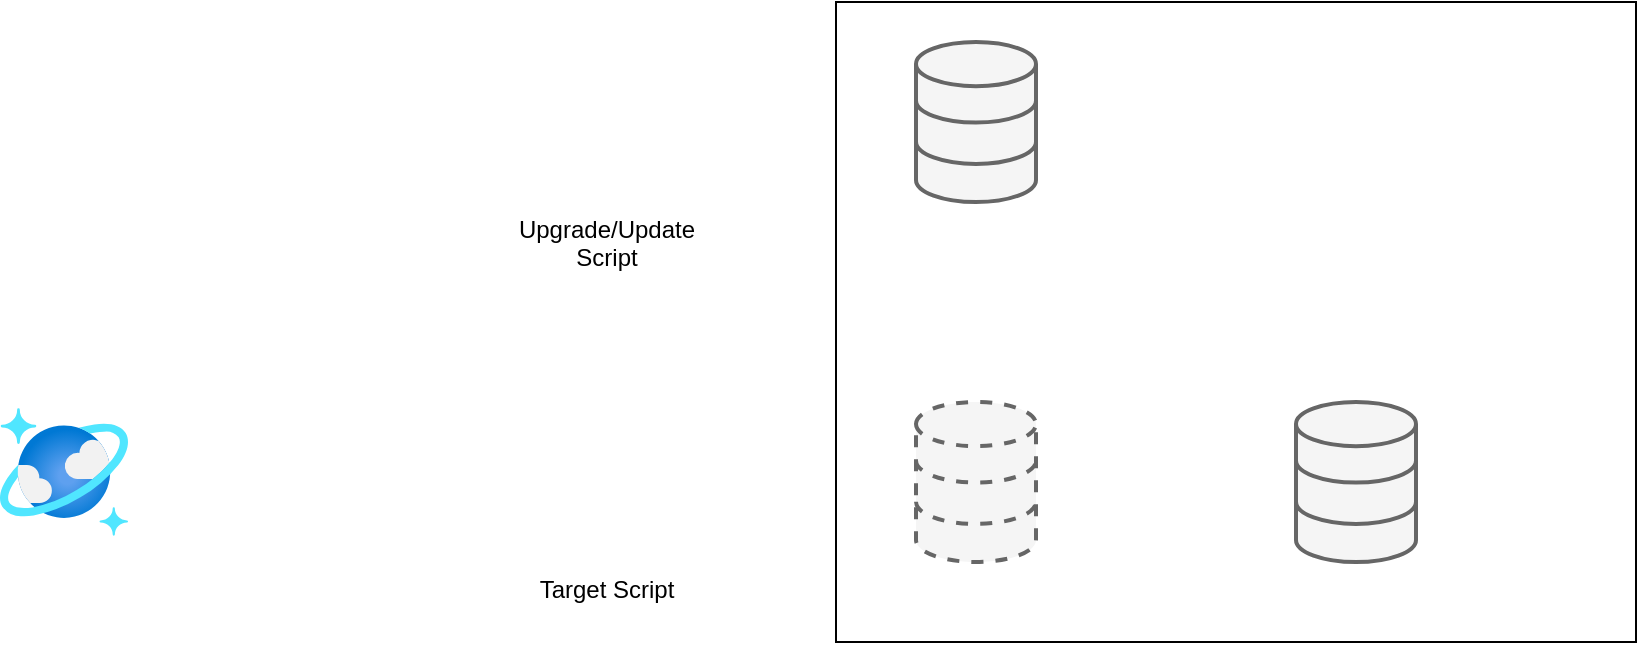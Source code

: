 <mxfile version="13.7.8" type="embed"><diagram id="WfzW5ZzGW8mo0k4IsjiU" name="Page-1"><mxGraphModel dx="1426" dy="826" grid="1" gridSize="10" guides="1" tooltips="1" connect="1" arrows="1" fold="1" page="1" pageScale="1" pageWidth="827" pageHeight="1169" math="0" shadow="0"><root><mxCell id="0"/><mxCell id="1" parent="0"/><mxCell id="uCUMXW8z5sfLP9XCJN7w-22" value="" style="rounded=0;whiteSpace=wrap;html=1;" vertex="1" parent="1"><mxGeometry x="450" y="60" width="400" height="320" as="geometry"/></mxCell><mxCell id="uCUMXW8z5sfLP9XCJN7w-1" value="Upgrade/Update &lt;br&gt;Script" style="shape=image;html=1;verticalAlign=top;verticalLabelPosition=bottom;labelBackgroundColor=#ffffff;imageAspect=0;aspect=fixed;image=https://cdn1.iconfinder.com/data/icons/hawcons/32/699597-icon-89-document-file-sql-128.png" vertex="1" parent="1"><mxGeometry x="290" y="70" width="90" height="90" as="geometry"/></mxCell><mxCell id="uCUMXW8z5sfLP9XCJN7w-2" value="Target Script" style="shape=image;html=1;verticalAlign=top;verticalLabelPosition=bottom;labelBackgroundColor=#ffffff;imageAspect=0;aspect=fixed;image=https://cdn1.iconfinder.com/data/icons/hawcons/32/699597-icon-89-document-file-sql-128.png" vertex="1" parent="1"><mxGeometry x="290" y="250" width="90" height="90" as="geometry"/></mxCell><mxCell id="uCUMXW8z5sfLP9XCJN7w-3" value="" style="shape=image;html=1;verticalAlign=top;verticalLabelPosition=bottom;labelBackgroundColor=#ffffff;imageAspect=0;aspect=fixed;image=https://cdn3.iconfinder.com/data/icons/faticons/32/user-01-128.png" vertex="1" parent="1"><mxGeometry x="34.5" y="91" width="59" height="59" as="geometry"/></mxCell><mxCell id="uCUMXW8z5sfLP9XCJN7w-4" value="" style="aspect=fixed;html=1;points=[];align=center;image;fontSize=12;image=img/lib/azure2/databases/Azure_Cosmos_DB.svg;" vertex="1" parent="1"><mxGeometry x="32" y="263" width="64" height="64" as="geometry"/></mxCell><mxCell id="uCUMXW8z5sfLP9XCJN7w-7" value="" style="html=1;verticalLabelPosition=bottom;align=center;labelBackgroundColor=#ffffff;verticalAlign=top;strokeWidth=2;strokeColor=#666666;shadow=0;dashed=0;shape=mxgraph.ios7.icons.data;fillColor=#f5f5f5;fontColor=#333333;" vertex="1" parent="1"><mxGeometry x="680" y="260" width="60" height="80" as="geometry"/></mxCell><mxCell id="uCUMXW8z5sfLP9XCJN7w-15" value="" style="shape=image;html=1;verticalAlign=top;verticalLabelPosition=bottom;labelBackgroundColor=#ffffff;imageAspect=0;aspect=fixed;image=https://cdn4.iconfinder.com/data/icons/imod/128/Harware/iEngrenages.png" vertex="1" parent="1"><mxGeometry x="160" y="266" width="58" height="58" as="geometry"/></mxCell><mxCell id="uCUMXW8z5sfLP9XCJN7w-16" value="" style="html=1;verticalLabelPosition=bottom;align=center;labelBackgroundColor=#ffffff;verticalAlign=top;strokeWidth=2;strokeColor=#666666;shadow=0;shape=mxgraph.ios7.icons.data;fillColor=#f5f5f5;fontColor=#333333;" vertex="1" parent="1"><mxGeometry x="490" y="80" width="60" height="80" as="geometry"/></mxCell><mxCell id="uCUMXW8z5sfLP9XCJN7w-17" value="" style="html=1;verticalLabelPosition=bottom;align=center;labelBackgroundColor=#ffffff;verticalAlign=top;strokeWidth=2;strokeColor=#666666;shadow=0;dashed=1;shape=mxgraph.ios7.icons.data;fillColor=#f5f5f5;fontColor=#333333;" vertex="1" parent="1"><mxGeometry x="490" y="260" width="60" height="80" as="geometry"/></mxCell></root></mxGraphModel></diagram></mxfile>